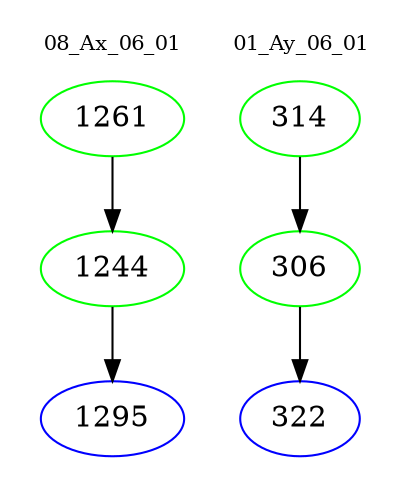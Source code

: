 digraph{
subgraph cluster_0 {
color = white
label = "08_Ax_06_01";
fontsize=10;
T0_1261 [label="1261", color="green"]
T0_1261 -> T0_1244 [color="black"]
T0_1244 [label="1244", color="green"]
T0_1244 -> T0_1295 [color="black"]
T0_1295 [label="1295", color="blue"]
}
subgraph cluster_1 {
color = white
label = "01_Ay_06_01";
fontsize=10;
T1_314 [label="314", color="green"]
T1_314 -> T1_306 [color="black"]
T1_306 [label="306", color="green"]
T1_306 -> T1_322 [color="black"]
T1_322 [label="322", color="blue"]
}
}
